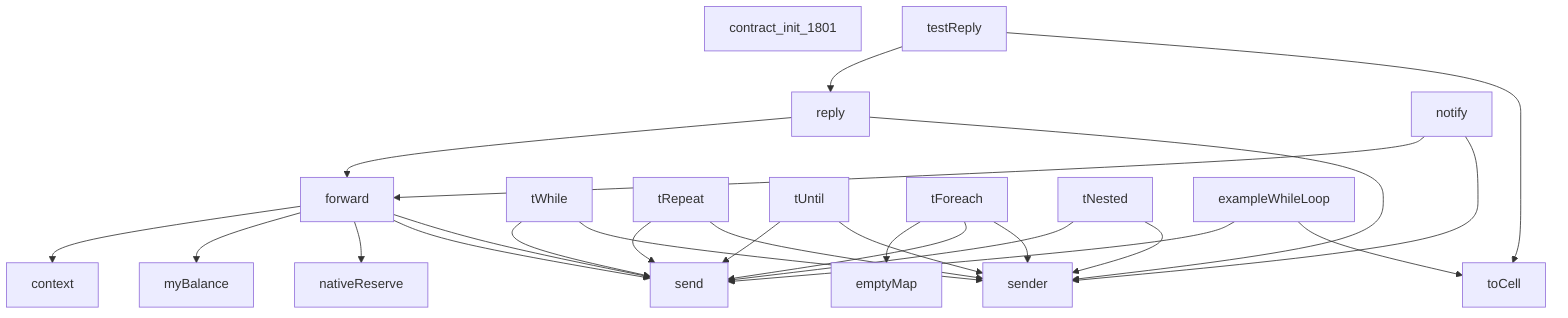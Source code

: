 graph TD
    node_1["reply"]
    node_2["notify"]
    node_3["forward"]
    node_4["tWhile"]
    node_5["tRepeat"]
    node_6["tUntil"]
    node_7["tForeach"]
    node_8["tNested"]
    node_9["contract_init_1801"]
    node_10["exampleWhileLoop"]
    node_11["testReply"]
    node_12["sender"]
    node_13["context"]
    node_14["myBalance"]
    node_15["nativeReserve"]
    node_16["send"]
    node_17["emptyMap"]
    node_18["toCell"]
    node_1 --> node_3
    node_1 --> node_12
    node_2 --> node_3
    node_2 --> node_12
    node_3 --> node_13
    node_3 --> node_14
    node_3 --> node_15
    node_3 --> node_16
    node_3 --> node_16
    node_4 --> node_16
    node_4 --> node_12
    node_5 --> node_16
    node_5 --> node_12
    node_6 --> node_16
    node_6 --> node_12
    node_7 --> node_17
    node_7 --> node_16
    node_7 --> node_12
    node_8 --> node_16
    node_8 --> node_12
    node_10 --> node_16
    node_10 --> node_18
    node_11 --> node_1
    node_11 --> node_18